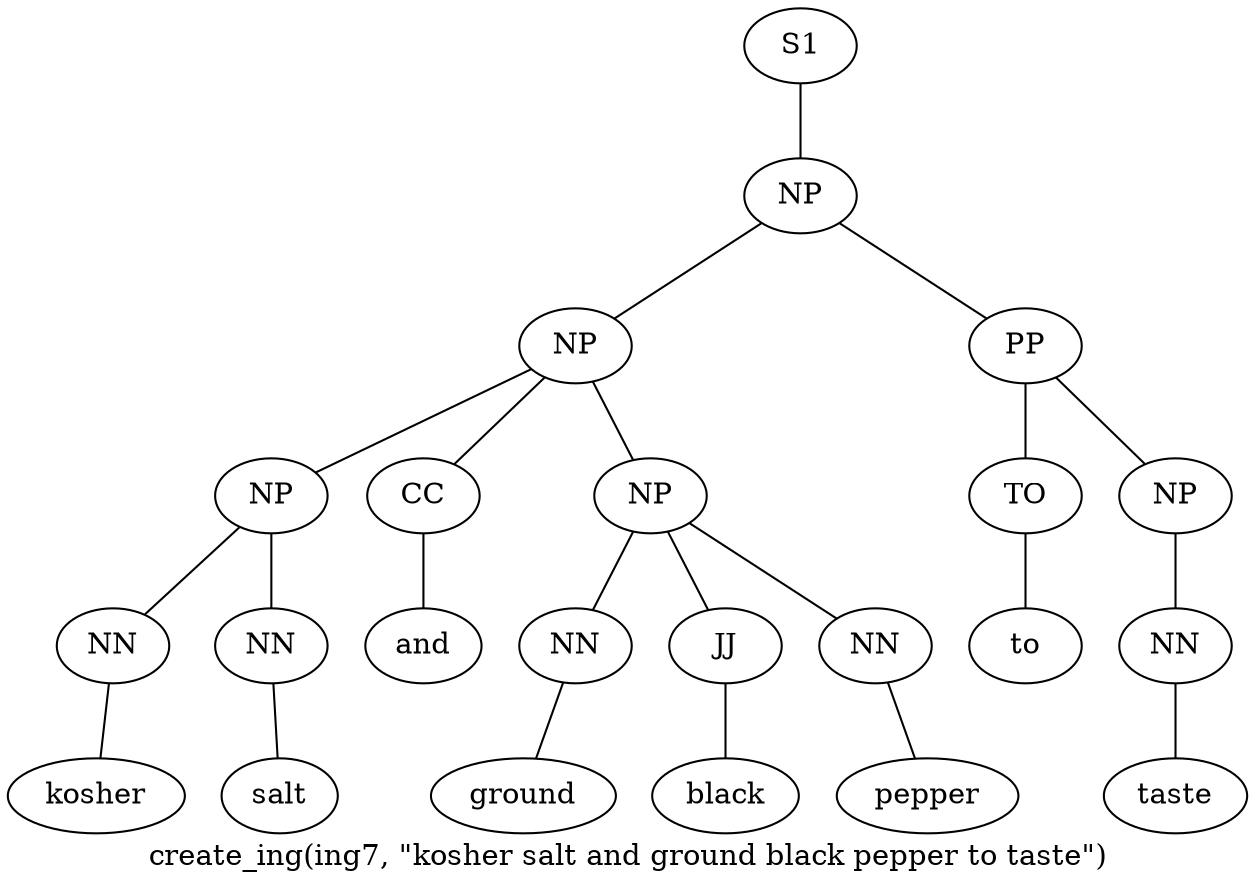 graph SyntaxGraph {
	label = "create_ing(ing7, \"kosher salt and ground black pepper to taste\")";
	Node0 [label="S1"];
	Node1 [label="NP"];
	Node2 [label="NP"];
	Node3 [label="NP"];
	Node4 [label="NN"];
	Node5 [label="kosher"];
	Node6 [label="NN"];
	Node7 [label="salt"];
	Node8 [label="CC"];
	Node9 [label="and"];
	Node10 [label="NP"];
	Node11 [label="NN"];
	Node12 [label="ground"];
	Node13 [label="JJ"];
	Node14 [label="black"];
	Node15 [label="NN"];
	Node16 [label="pepper"];
	Node17 [label="PP"];
	Node18 [label="TO"];
	Node19 [label="to"];
	Node20 [label="NP"];
	Node21 [label="NN"];
	Node22 [label="taste"];

	Node0 -- Node1;
	Node1 -- Node2;
	Node1 -- Node17;
	Node2 -- Node3;
	Node2 -- Node8;
	Node2 -- Node10;
	Node3 -- Node4;
	Node3 -- Node6;
	Node4 -- Node5;
	Node6 -- Node7;
	Node8 -- Node9;
	Node10 -- Node11;
	Node10 -- Node13;
	Node10 -- Node15;
	Node11 -- Node12;
	Node13 -- Node14;
	Node15 -- Node16;
	Node17 -- Node18;
	Node17 -- Node20;
	Node18 -- Node19;
	Node20 -- Node21;
	Node21 -- Node22;
}